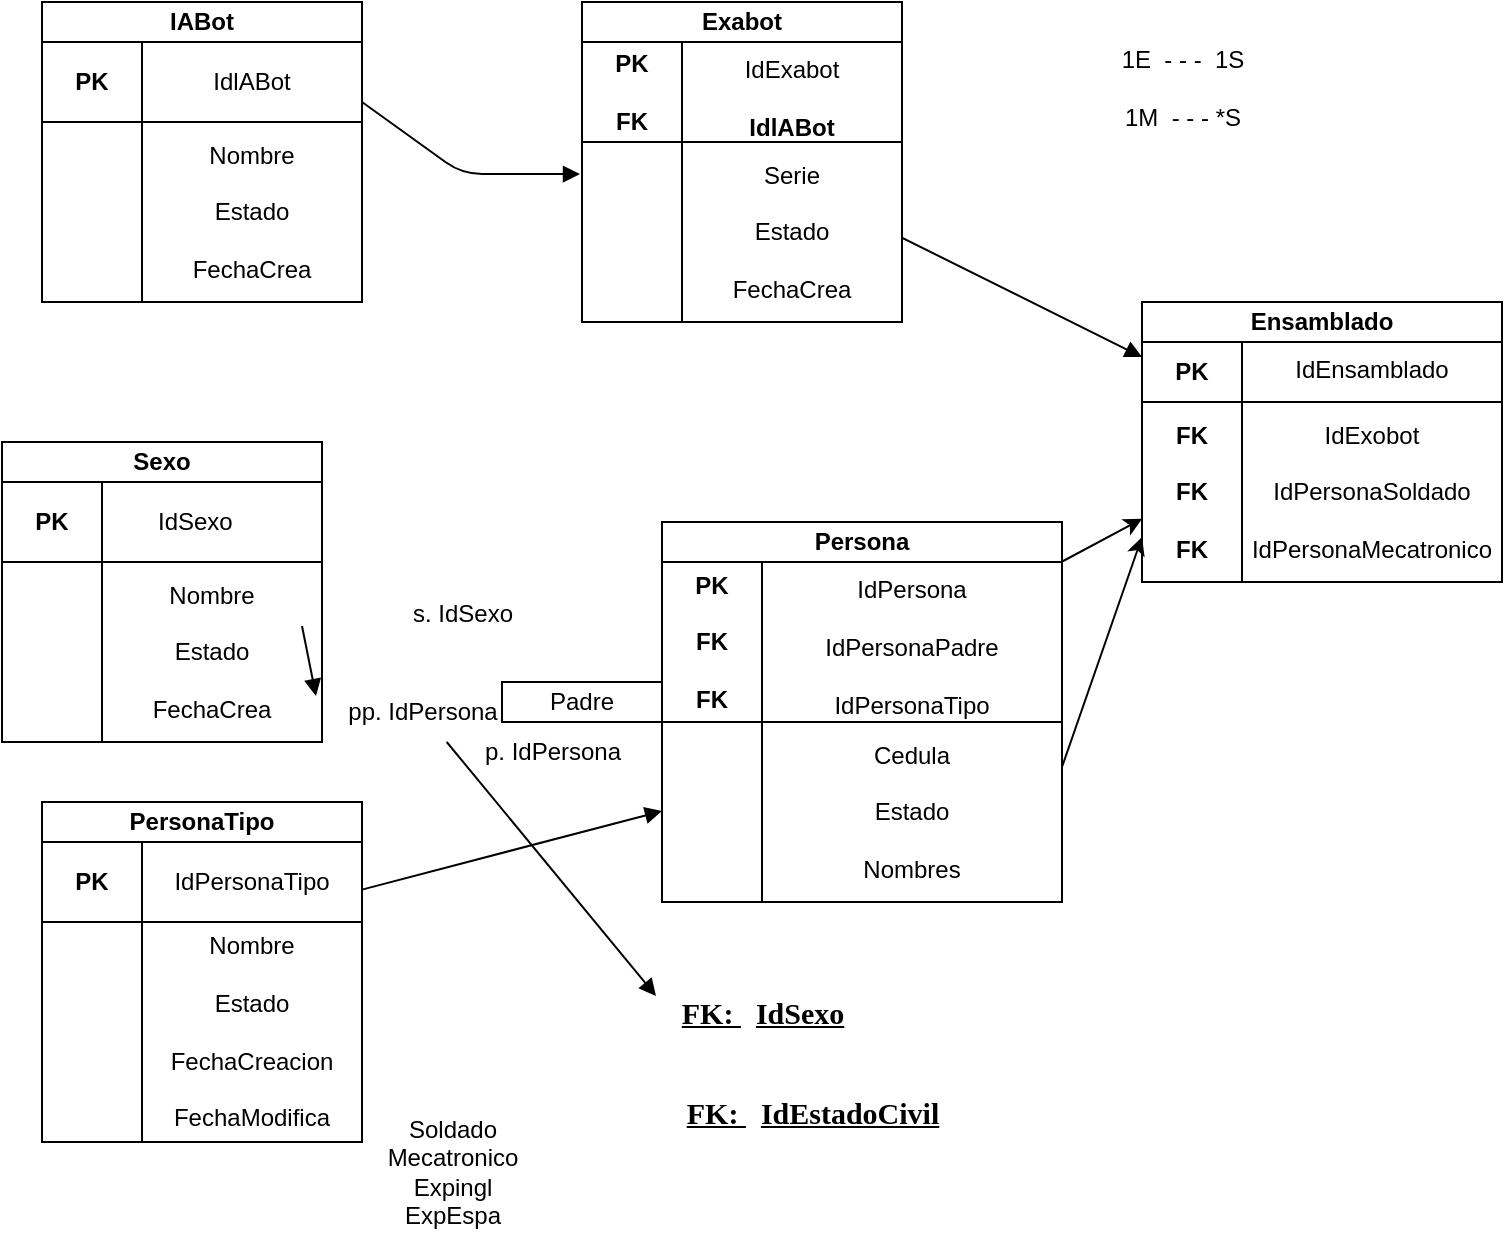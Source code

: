 <mxfile>
    <diagram name="MER-EXOBOT" id="0">
        <mxGraphModel dx="261" dy="767" grid="1" gridSize="10" guides="1" tooltips="1" connect="1" arrows="1" fold="1" page="1" pageScale="1" pageWidth="850" pageHeight="1100" math="0" shadow="0">
            <root>
                <mxCell id="0"/>
                <mxCell id="1" parent="0"/>
                <mxCell id="rel1" style="endArrow=block;exitX=1;exitY=0.75;exitDx=0;exitDy=0;entryX=-0.02;entryY=0.178;entryDx=0;entryDy=0;entryPerimeter=0;" parent="1" source="4" target="13" edge="1">
                    <mxGeometry relative="1" as="geometry">
                        <mxPoint x="260" y="93.636" as="sourcePoint"/>
                        <mxPoint x="340" y="70" as="targetPoint"/>
                        <Array as="points">
                            <mxPoint x="300" y="96"/>
                        </Array>
                    </mxGeometry>
                </mxCell>
                <mxCell id="rel2" style="endArrow=block;entryX=0;entryY=0.25;entryDx=0;entryDy=0;" parent="1" target="16" edge="1">
                    <mxGeometry relative="1" as="geometry">
                        <mxPoint x="480" y="108" as="sourcePoint"/>
                        <mxPoint x="641.972" y="200" as="targetPoint"/>
                    </mxGeometry>
                </mxCell>
                <mxCell id="rel3" style="endArrow=block;entryX=-0.03;entryY=0.233;entryDx=0;entryDy=0;entryPerimeter=0;" parent="1" source="44" target="22" edge="1">
                    <mxGeometry relative="1" as="geometry">
                        <mxPoint x="220" y="322.016" as="sourcePoint"/>
                        <mxPoint x="400" y="371.554" as="targetPoint"/>
                    </mxGeometry>
                </mxCell>
                <mxCell id="rel4" style="endArrow=block;" parent="1" edge="1">
                    <mxGeometry relative="1" as="geometry">
                        <mxPoint x="250" y="453.809" as="sourcePoint"/>
                        <mxPoint x="400" y="414.523" as="targetPoint"/>
                    </mxGeometry>
                </mxCell>
                <mxCell id="2" value="IABot" style="whiteSpace=wrap;html=1;fontStyle=1" vertex="1" parent="1">
                    <mxGeometry x="90" y="10" width="160" height="20" as="geometry"/>
                </mxCell>
                <mxCell id="3" value="PK" style="whiteSpace=wrap;html=1;fontStyle=1" vertex="1" parent="1">
                    <mxGeometry x="90" y="30" width="50" height="40" as="geometry"/>
                </mxCell>
                <mxCell id="4" value="&lt;span style=&quot;font-weight: 400;&quot;&gt;IdlABot&lt;/span&gt;" style="whiteSpace=wrap;html=1;fontStyle=1" vertex="1" parent="1">
                    <mxGeometry x="140" y="30" width="110" height="40" as="geometry"/>
                </mxCell>
                <mxCell id="5" value="&lt;span style=&quot;font-weight: normal;&quot;&gt;Nombre&lt;/span&gt;&lt;div&gt;&lt;span style=&quot;font-weight: 400;&quot;&gt;&lt;br&gt;&lt;/span&gt;&lt;div&gt;&lt;span style=&quot;font-weight: normal;&quot;&gt;Estado&lt;/span&gt;&lt;/div&gt;&lt;div&gt;&lt;span style=&quot;font-weight: normal;&quot;&gt;&lt;br&gt;&lt;/span&gt;&lt;/div&gt;&lt;div&gt;&lt;span style=&quot;font-weight: normal;&quot;&gt;FechaCrea&lt;/span&gt;&lt;/div&gt;&lt;/div&gt;" style="whiteSpace=wrap;html=1;fontStyle=1" vertex="1" parent="1">
                    <mxGeometry x="140" y="70" width="110" height="90" as="geometry"/>
                </mxCell>
                <mxCell id="7" value="" style="whiteSpace=wrap;html=1;fontStyle=1" vertex="1" parent="1">
                    <mxGeometry x="90" y="70" width="50" height="90" as="geometry"/>
                </mxCell>
                <mxCell id="9" value="Exabot" style="whiteSpace=wrap;html=1;fontStyle=1" vertex="1" parent="1">
                    <mxGeometry x="360" y="10" width="160" height="20" as="geometry"/>
                </mxCell>
                <mxCell id="10" value="PK&lt;div&gt;&lt;br&gt;&lt;/div&gt;&lt;div&gt;FK&lt;/div&gt;" style="whiteSpace=wrap;html=1;fontStyle=1" vertex="1" parent="1">
                    <mxGeometry x="360" y="30" width="50" height="50" as="geometry"/>
                </mxCell>
                <mxCell id="11" value="&lt;span style=&quot;font-weight: 400;&quot;&gt;IdExabot&lt;/span&gt;&lt;div&gt;&lt;span style=&quot;font-weight: 400;&quot;&gt;&lt;br&gt;&lt;/span&gt;&lt;/div&gt;&lt;div&gt;IdlABot&lt;/div&gt;" style="whiteSpace=wrap;html=1;fontStyle=1;align=center;verticalAlign=top;" vertex="1" parent="1">
                    <mxGeometry x="410" y="30" width="110" height="60" as="geometry"/>
                </mxCell>
                <mxCell id="12" value="&lt;span style=&quot;font-weight: normal;&quot;&gt;Serie&lt;/span&gt;&lt;div&gt;&lt;span style=&quot;font-weight: 400;&quot;&gt;&lt;br&gt;&lt;/span&gt;&lt;div&gt;&lt;span style=&quot;font-weight: normal;&quot;&gt;Estado&lt;/span&gt;&lt;/div&gt;&lt;div&gt;&lt;span style=&quot;font-weight: normal;&quot;&gt;&lt;br&gt;&lt;/span&gt;&lt;/div&gt;&lt;div&gt;&lt;span style=&quot;font-weight: normal;&quot;&gt;FechaCrea&lt;/span&gt;&lt;/div&gt;&lt;/div&gt;" style="whiteSpace=wrap;html=1;fontStyle=1" vertex="1" parent="1">
                    <mxGeometry x="410" y="80" width="110" height="90" as="geometry"/>
                </mxCell>
                <mxCell id="13" value="" style="whiteSpace=wrap;html=1;fontStyle=1" vertex="1" parent="1">
                    <mxGeometry x="360" y="80" width="50" height="90" as="geometry"/>
                </mxCell>
                <mxCell id="15" value="Ensamblado" style="whiteSpace=wrap;html=1;fontStyle=1" vertex="1" parent="1">
                    <mxGeometry x="640" y="160" width="180" height="20" as="geometry"/>
                </mxCell>
                <mxCell id="16" value="&lt;div&gt;&lt;br&gt;&lt;/div&gt;PK&lt;div&gt;&lt;br&gt;&lt;/div&gt;" style="whiteSpace=wrap;html=1;fontStyle=1" vertex="1" parent="1">
                    <mxGeometry x="640" y="180" width="50" height="30" as="geometry"/>
                </mxCell>
                <mxCell id="17" value="&lt;span style=&quot;font-weight: 400;&quot;&gt;IdEnsamblado&lt;/span&gt;" style="whiteSpace=wrap;html=1;fontStyle=1;align=center;verticalAlign=top;" vertex="1" parent="1">
                    <mxGeometry x="690" y="180" width="130" height="30" as="geometry"/>
                </mxCell>
                <mxCell id="18" value="&lt;span style=&quot;font-weight: 400;&quot;&gt;IdExobot&lt;/span&gt;&lt;br&gt;&lt;div&gt;&lt;span style=&quot;font-weight: 400;&quot;&gt;&lt;br&gt;&lt;/span&gt;&lt;div&gt;&lt;span style=&quot;font-weight: 400;&quot;&gt;IdPersonaSoldado&lt;/span&gt;&lt;/div&gt;&lt;div&gt;&lt;span style=&quot;font-weight: normal;&quot;&gt;&lt;br&gt;&lt;/span&gt;&lt;/div&gt;&lt;div&gt;&lt;span style=&quot;font-weight: 400;&quot;&gt;IdPersonaMecatronico&lt;/span&gt;&lt;/div&gt;&lt;/div&gt;" style="whiteSpace=wrap;html=1;fontStyle=1" vertex="1" parent="1">
                    <mxGeometry x="690" y="210" width="130" height="90" as="geometry"/>
                </mxCell>
                <mxCell id="19" value="&lt;div&gt;&lt;br&gt;&lt;/div&gt;FK&lt;div&gt;&lt;font color=&quot;#000000&quot;&gt;&lt;br&gt;&lt;/font&gt;&lt;div&gt;FK&lt;/div&gt;&lt;div&gt;&lt;br&gt;&lt;/div&gt;&lt;div&gt;FK&lt;/div&gt;&lt;div&gt;&lt;br&gt;&lt;/div&gt;&lt;/div&gt;" style="whiteSpace=wrap;html=1;fontStyle=1" vertex="1" parent="1">
                    <mxGeometry x="640" y="210" width="50" height="90" as="geometry"/>
                </mxCell>
                <mxCell id="22" value="&lt;b&gt;&lt;font style=&quot;font-size: 15px;&quot; face=&quot;Times New Roman&quot;&gt;&lt;u style=&quot;&quot;&gt;FK:&amp;nbsp;&lt;/u&gt; &amp;nbsp;&lt;u style=&quot;&quot;&gt;IdSexo&lt;/u&gt;&lt;/font&gt;&lt;/b&gt;" style="text;html=1;align=center;verticalAlign=middle;resizable=0;points=[];autosize=1;strokeColor=none;fillColor=none;" vertex="1" parent="1">
                    <mxGeometry x="400" y="500" width="100" height="30" as="geometry"/>
                </mxCell>
                <mxCell id="23" value="&lt;b&gt;&lt;font style=&quot;font-size: 15px;&quot; face=&quot;Times New Roman&quot;&gt;&lt;u style=&quot;&quot;&gt;FK:&amp;nbsp;&lt;/u&gt; &amp;nbsp;&lt;u style=&quot;&quot;&gt;IdEstadoCivil&lt;/u&gt;&lt;/font&gt;&lt;/b&gt;" style="text;html=1;align=center;verticalAlign=middle;resizable=0;points=[];autosize=1;strokeColor=none;fillColor=none;" vertex="1" parent="1">
                    <mxGeometry x="400" y="550" width="150" height="30" as="geometry"/>
                </mxCell>
                <mxCell id="24" value="Persona" style="whiteSpace=wrap;html=1;fontStyle=1" vertex="1" parent="1">
                    <mxGeometry x="400" y="270" width="200" height="20" as="geometry"/>
                </mxCell>
                <mxCell id="25" value="PK&lt;div&gt;&lt;br&gt;&lt;/div&gt;&lt;div&gt;FK&lt;/div&gt;&lt;div&gt;&lt;br&gt;&lt;/div&gt;&lt;div&gt;FK&lt;/div&gt;" style="whiteSpace=wrap;html=1;fontStyle=1" vertex="1" parent="1">
                    <mxGeometry x="400" y="290" width="50" height="80" as="geometry"/>
                </mxCell>
                <mxCell id="29" value="" style="edgeStyle=none;html=1;" edge="1" parent="1" source="26" target="19">
                    <mxGeometry relative="1" as="geometry"/>
                </mxCell>
                <mxCell id="26" value="&lt;span style=&quot;font-weight: 400;&quot;&gt;IdPersona&lt;/span&gt;&lt;div&gt;&lt;span style=&quot;font-weight: 400;&quot;&gt;&lt;br&gt;&lt;/span&gt;&lt;/div&gt;&lt;div&gt;&lt;span style=&quot;font-weight: 400;&quot;&gt;IdPersonaPadre&lt;/span&gt;&lt;/div&gt;&lt;div&gt;&lt;span style=&quot;font-weight: 400;&quot;&gt;&lt;br&gt;&lt;/span&gt;&lt;/div&gt;&lt;div&gt;&lt;span style=&quot;font-weight: 400;&quot;&gt;IdPersonaTipo&lt;/span&gt;&lt;/div&gt;" style="whiteSpace=wrap;html=1;fontStyle=1;align=center;verticalAlign=top;" vertex="1" parent="1">
                    <mxGeometry x="450" y="290" width="150" height="80" as="geometry"/>
                </mxCell>
                <mxCell id="30" style="edgeStyle=none;html=1;exitX=1;exitY=0.25;exitDx=0;exitDy=0;entryX=0;entryY=0.75;entryDx=0;entryDy=0;" edge="1" parent="1" source="27" target="19">
                    <mxGeometry relative="1" as="geometry"/>
                </mxCell>
                <mxCell id="27" value="&lt;span style=&quot;font-weight: 400;&quot;&gt;Cedula&lt;/span&gt;&lt;div&gt;&lt;span style=&quot;font-weight: 400;&quot;&gt;&lt;br&gt;&lt;/span&gt;&lt;/div&gt;&lt;div&gt;&lt;span style=&quot;font-weight: normal;&quot;&gt;Estado&lt;/span&gt;&lt;/div&gt;&lt;div&gt;&lt;br&gt;&lt;/div&gt;&lt;div&gt;&lt;span style=&quot;font-weight: normal;&quot;&gt;Nombres&lt;/span&gt;&lt;/div&gt;" style="whiteSpace=wrap;html=1;fontStyle=1" vertex="1" parent="1">
                    <mxGeometry x="450" y="370" width="150" height="90" as="geometry"/>
                </mxCell>
                <mxCell id="28" value="" style="whiteSpace=wrap;html=1;fontStyle=1" vertex="1" parent="1">
                    <mxGeometry x="400" y="370" width="50" height="90" as="geometry"/>
                </mxCell>
                <mxCell id="31" value="Sexo" style="whiteSpace=wrap;html=1;fontStyle=1" vertex="1" parent="1">
                    <mxGeometry x="70" y="230" width="160" height="20" as="geometry"/>
                </mxCell>
                <mxCell id="32" value="PK" style="whiteSpace=wrap;html=1;fontStyle=1" vertex="1" parent="1">
                    <mxGeometry x="70" y="250" width="50" height="40" as="geometry"/>
                </mxCell>
                <mxCell id="33" value="&lt;span style=&quot;font-weight: 400;&quot;&gt;IdSexo&amp;nbsp; &amp;nbsp; &amp;nbsp;&lt;/span&gt;" style="whiteSpace=wrap;html=1;fontStyle=1" vertex="1" parent="1">
                    <mxGeometry x="120" y="250" width="110" height="40" as="geometry"/>
                </mxCell>
                <mxCell id="34" value="&lt;span style=&quot;font-weight: normal;&quot;&gt;Nombre&lt;/span&gt;&lt;div&gt;&lt;span style=&quot;font-weight: 400;&quot;&gt;&lt;br&gt;&lt;/span&gt;&lt;div&gt;&lt;span style=&quot;font-weight: normal;&quot;&gt;Estado&lt;/span&gt;&lt;/div&gt;&lt;div&gt;&lt;span style=&quot;font-weight: normal;&quot;&gt;&lt;br&gt;&lt;/span&gt;&lt;/div&gt;&lt;div&gt;&lt;span style=&quot;font-weight: normal;&quot;&gt;FechaCrea&lt;/span&gt;&lt;/div&gt;&lt;/div&gt;" style="whiteSpace=wrap;html=1;fontStyle=1" vertex="1" parent="1">
                    <mxGeometry x="120" y="290" width="110" height="90" as="geometry"/>
                </mxCell>
                <mxCell id="35" value="" style="whiteSpace=wrap;html=1;fontStyle=1" vertex="1" parent="1">
                    <mxGeometry x="70" y="290" width="50" height="90" as="geometry"/>
                </mxCell>
                <mxCell id="36" value="PersonaTipo" style="whiteSpace=wrap;html=1;fontStyle=1" vertex="1" parent="1">
                    <mxGeometry x="90" y="410" width="160" height="20" as="geometry"/>
                </mxCell>
                <mxCell id="37" value="PK" style="whiteSpace=wrap;html=1;fontStyle=1" vertex="1" parent="1">
                    <mxGeometry x="90" y="430" width="50" height="40" as="geometry"/>
                </mxCell>
                <mxCell id="38" value="&lt;span style=&quot;font-weight: 400;&quot;&gt;IdPersonaTipo&lt;/span&gt;" style="whiteSpace=wrap;html=1;fontStyle=1" vertex="1" parent="1">
                    <mxGeometry x="140" y="430" width="110" height="40" as="geometry"/>
                </mxCell>
                <mxCell id="39" value="&lt;span style=&quot;font-weight: normal;&quot;&gt;Nombre&lt;/span&gt;&lt;div&gt;&lt;span style=&quot;font-weight: 400;&quot;&gt;&lt;br&gt;&lt;/span&gt;&lt;div&gt;&lt;span style=&quot;font-weight: normal;&quot;&gt;Estado&lt;/span&gt;&lt;/div&gt;&lt;div&gt;&lt;span style=&quot;font-weight: normal;&quot;&gt;&lt;br&gt;&lt;/span&gt;&lt;/div&gt;&lt;div&gt;&lt;span style=&quot;font-weight: normal;&quot;&gt;FechaCreacion&lt;/span&gt;&lt;/div&gt;&lt;/div&gt;&lt;div&gt;&lt;span style=&quot;font-weight: normal;&quot;&gt;&lt;br&gt;&lt;/span&gt;&lt;/div&gt;&lt;div&gt;&lt;span style=&quot;font-weight: normal;&quot;&gt;FechaModifica&lt;/span&gt;&lt;/div&gt;" style="whiteSpace=wrap;html=1;fontStyle=1" vertex="1" parent="1">
                    <mxGeometry x="140" y="470" width="110" height="110" as="geometry"/>
                </mxCell>
                <mxCell id="40" value="" style="whiteSpace=wrap;html=1;fontStyle=1" vertex="1" parent="1">
                    <mxGeometry x="90" y="470" width="50" height="110" as="geometry"/>
                </mxCell>
                <mxCell id="42" value="s. IdSexo&lt;div&gt;&lt;br&gt;&lt;/div&gt;" style="text;html=1;align=center;verticalAlign=middle;resizable=0;points=[];autosize=1;strokeColor=none;fillColor=none;" vertex="1" parent="1">
                    <mxGeometry x="265" y="303" width="70" height="40" as="geometry"/>
                </mxCell>
                <mxCell id="43" value="p. IdPersona" style="text;html=1;align=center;verticalAlign=middle;resizable=0;points=[];autosize=1;strokeColor=none;fillColor=none;" vertex="1" parent="1">
                    <mxGeometry x="300" y="370" width="90" height="30" as="geometry"/>
                </mxCell>
                <mxCell id="45" value="Padre" style="whiteSpace=wrap;html=1;" vertex="1" parent="1">
                    <mxGeometry x="320" y="350" width="80" height="20" as="geometry"/>
                </mxCell>
                <mxCell id="46" value="" style="endArrow=block;entryX=-0.03;entryY=0.233;entryDx=0;entryDy=0;entryPerimeter=0;" edge="1" parent="1" target="44">
                    <mxGeometry relative="1" as="geometry">
                        <mxPoint x="220" y="322.016" as="sourcePoint"/>
                        <mxPoint x="397" y="507" as="targetPoint"/>
                    </mxGeometry>
                </mxCell>
                <mxCell id="44" value="pp. IdPersona" style="text;html=1;align=center;verticalAlign=middle;resizable=0;points=[];autosize=1;strokeColor=none;fillColor=none;" vertex="1" parent="1">
                    <mxGeometry x="230" y="350" width="100" height="30" as="geometry"/>
                </mxCell>
                <mxCell id="47" value="Soldado&lt;div&gt;Mecatronico&lt;/div&gt;&lt;div&gt;Expingl&lt;/div&gt;&lt;div&gt;ExpEspa&lt;/div&gt;" style="text;html=1;align=center;verticalAlign=middle;resizable=0;points=[];autosize=1;strokeColor=none;fillColor=none;" vertex="1" parent="1">
                    <mxGeometry x="250" y="560" width="90" height="70" as="geometry"/>
                </mxCell>
                <mxCell id="48" value="1E&amp;nbsp; - - -&amp;nbsp; 1S&lt;div&gt;&lt;br&gt;&lt;/div&gt;&lt;div&gt;1M&amp;nbsp; - - - *S&lt;/div&gt;" style="text;html=1;align=center;verticalAlign=middle;resizable=0;points=[];autosize=1;strokeColor=none;fillColor=none;" vertex="1" parent="1">
                    <mxGeometry x="620" y="23" width="80" height="60" as="geometry"/>
                </mxCell>
            </root>
        </mxGraphModel>
    </diagram>
</mxfile>